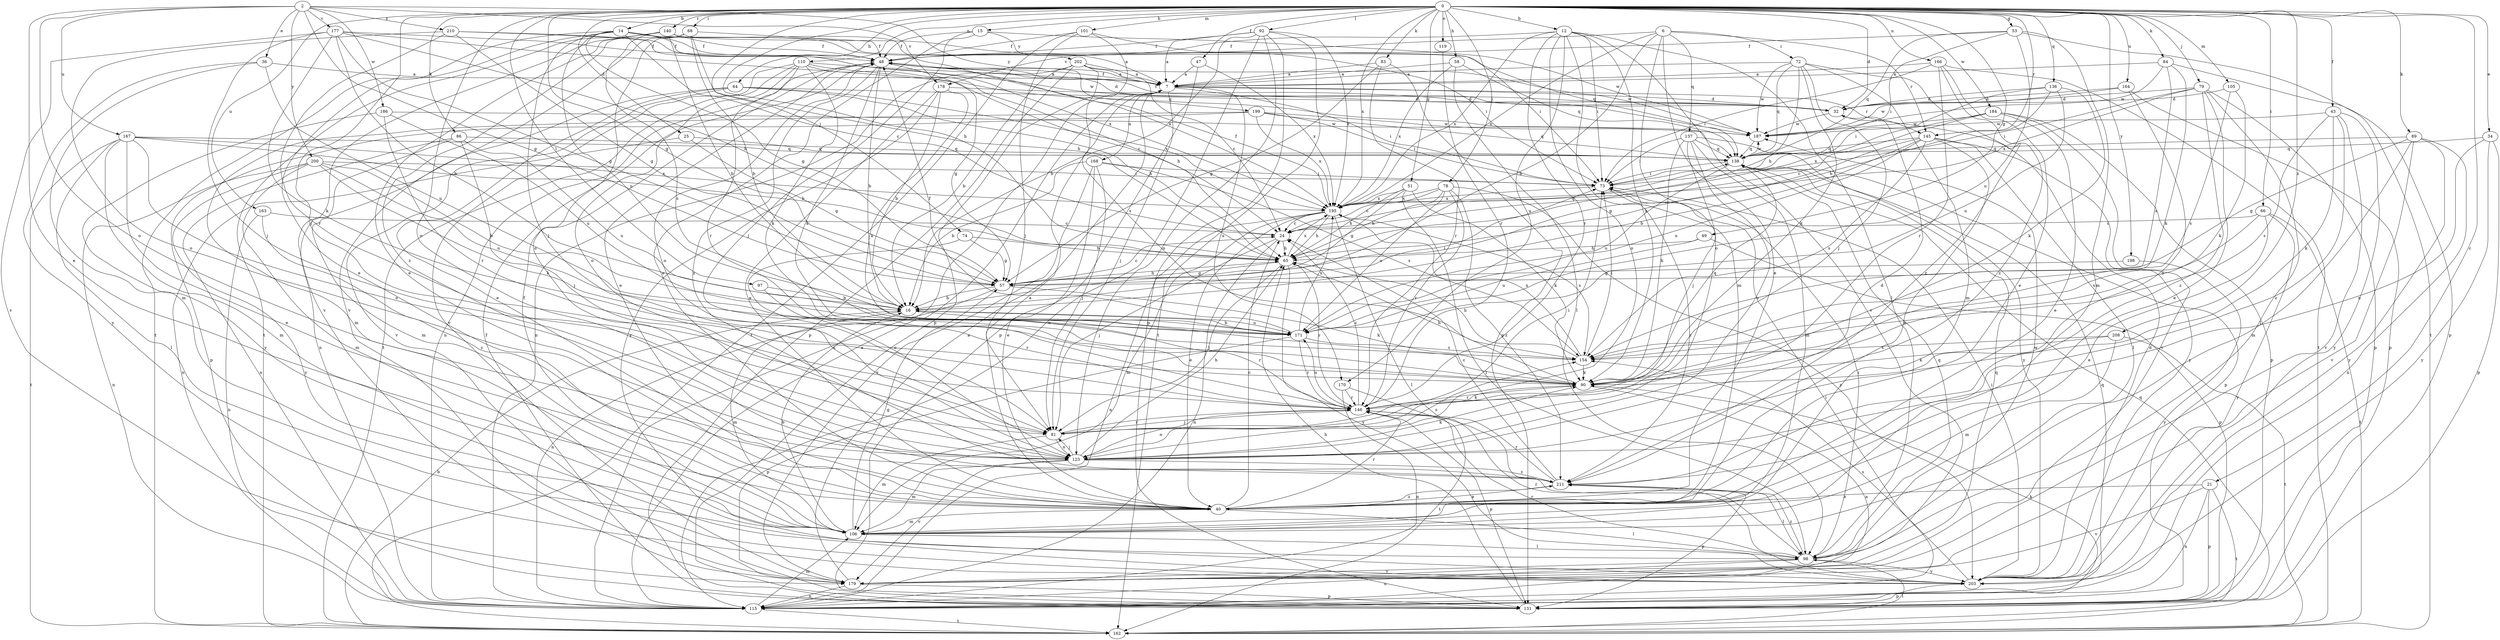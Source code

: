 strict digraph  {
0;
2;
6;
7;
12;
14;
15;
16;
21;
24;
25;
32;
34;
36;
40;
43;
47;
48;
49;
51;
53;
57;
58;
64;
65;
66;
68;
72;
73;
74;
78;
79;
81;
83;
84;
86;
89;
90;
92;
97;
98;
101;
105;
106;
110;
115;
119;
123;
131;
136;
137;
138;
140;
145;
146;
154;
162;
163;
164;
166;
167;
168;
170;
171;
177;
178;
179;
184;
186;
187;
195;
198;
199;
200;
202;
203;
208;
210;
211;
0 -> 12  [label=b];
0 -> 14  [label=b];
0 -> 15  [label=b];
0 -> 21  [label=c];
0 -> 25  [label=d];
0 -> 32  [label=d];
0 -> 34  [label=e];
0 -> 43  [label=f];
0 -> 47  [label=f];
0 -> 49  [label=g];
0 -> 51  [label=g];
0 -> 53  [label=g];
0 -> 57  [label=g];
0 -> 58  [label=h];
0 -> 64  [label=h];
0 -> 65  [label=h];
0 -> 66  [label=i];
0 -> 68  [label=i];
0 -> 74  [label=j];
0 -> 78  [label=j];
0 -> 79  [label=j];
0 -> 81  [label=j];
0 -> 83  [label=k];
0 -> 84  [label=k];
0 -> 86  [label=k];
0 -> 89  [label=k];
0 -> 92  [label=l];
0 -> 97  [label=l];
0 -> 101  [label=m];
0 -> 105  [label=m];
0 -> 110  [label=n];
0 -> 119  [label=o];
0 -> 123  [label=o];
0 -> 136  [label=q];
0 -> 140  [label=r];
0 -> 145  [label=r];
0 -> 163  [label=u];
0 -> 164  [label=u];
0 -> 166  [label=u];
0 -> 184  [label=w];
0 -> 195  [label=x];
0 -> 198  [label=y];
0 -> 208  [label=z];
2 -> 36  [label=e];
2 -> 40  [label=e];
2 -> 57  [label=g];
2 -> 123  [label=o];
2 -> 167  [label=u];
2 -> 177  [label=v];
2 -> 178  [label=v];
2 -> 186  [label=w];
2 -> 199  [label=y];
2 -> 200  [label=y];
2 -> 210  [label=z];
6 -> 16  [label=b];
6 -> 40  [label=e];
6 -> 72  [label=i];
6 -> 123  [label=o];
6 -> 137  [label=q];
6 -> 145  [label=r];
6 -> 178  [label=v];
6 -> 195  [label=x];
7 -> 32  [label=d];
7 -> 48  [label=f];
7 -> 73  [label=i];
7 -> 81  [label=j];
7 -> 115  [label=n];
7 -> 145  [label=r];
7 -> 168  [label=u];
7 -> 170  [label=u];
12 -> 48  [label=f];
12 -> 73  [label=i];
12 -> 90  [label=k];
12 -> 98  [label=l];
12 -> 106  [label=m];
12 -> 123  [label=o];
12 -> 146  [label=r];
12 -> 170  [label=u];
12 -> 179  [label=v];
12 -> 195  [label=x];
14 -> 7  [label=a];
14 -> 24  [label=c];
14 -> 40  [label=e];
14 -> 48  [label=f];
14 -> 57  [label=g];
14 -> 81  [label=j];
14 -> 138  [label=q];
14 -> 162  [label=t];
14 -> 171  [label=u];
14 -> 195  [label=x];
15 -> 40  [label=e];
15 -> 48  [label=f];
15 -> 81  [label=j];
15 -> 187  [label=w];
15 -> 202  [label=y];
16 -> 73  [label=i];
16 -> 106  [label=m];
16 -> 146  [label=r];
16 -> 171  [label=u];
21 -> 40  [label=e];
21 -> 115  [label=n];
21 -> 131  [label=p];
21 -> 162  [label=t];
21 -> 179  [label=v];
24 -> 65  [label=h];
24 -> 81  [label=j];
24 -> 115  [label=n];
24 -> 138  [label=q];
25 -> 57  [label=g];
25 -> 115  [label=n];
25 -> 138  [label=q];
32 -> 48  [label=f];
32 -> 187  [label=w];
34 -> 123  [label=o];
34 -> 131  [label=p];
34 -> 138  [label=q];
34 -> 203  [label=y];
36 -> 7  [label=a];
36 -> 106  [label=m];
36 -> 171  [label=u];
36 -> 203  [label=y];
40 -> 7  [label=a];
40 -> 24  [label=c];
40 -> 98  [label=l];
40 -> 106  [label=m];
40 -> 146  [label=r];
40 -> 211  [label=z];
43 -> 90  [label=k];
43 -> 154  [label=s];
43 -> 179  [label=v];
43 -> 187  [label=w];
43 -> 203  [label=y];
43 -> 211  [label=z];
47 -> 7  [label=a];
47 -> 131  [label=p];
47 -> 195  [label=x];
48 -> 7  [label=a];
48 -> 16  [label=b];
48 -> 32  [label=d];
48 -> 40  [label=e];
48 -> 57  [label=g];
48 -> 90  [label=k];
48 -> 115  [label=n];
48 -> 123  [label=o];
48 -> 211  [label=z];
49 -> 65  [label=h];
49 -> 131  [label=p];
49 -> 171  [label=u];
51 -> 57  [label=g];
51 -> 65  [label=h];
51 -> 90  [label=k];
51 -> 98  [label=l];
51 -> 195  [label=x];
53 -> 48  [label=f];
53 -> 73  [label=i];
53 -> 106  [label=m];
53 -> 138  [label=q];
53 -> 162  [label=t];
53 -> 171  [label=u];
57 -> 16  [label=b];
57 -> 24  [label=c];
57 -> 65  [label=h];
57 -> 90  [label=k];
57 -> 115  [label=n];
58 -> 7  [label=a];
58 -> 98  [label=l];
58 -> 138  [label=q];
58 -> 195  [label=x];
64 -> 32  [label=d];
64 -> 40  [label=e];
64 -> 65  [label=h];
64 -> 115  [label=n];
64 -> 179  [label=v];
64 -> 195  [label=x];
65 -> 57  [label=g];
65 -> 81  [label=j];
65 -> 146  [label=r];
65 -> 195  [label=x];
65 -> 203  [label=y];
66 -> 24  [label=c];
66 -> 40  [label=e];
66 -> 154  [label=s];
66 -> 162  [label=t];
66 -> 203  [label=y];
68 -> 16  [label=b];
68 -> 48  [label=f];
68 -> 65  [label=h];
68 -> 123  [label=o];
68 -> 179  [label=v];
68 -> 211  [label=z];
72 -> 7  [label=a];
72 -> 65  [label=h];
72 -> 81  [label=j];
72 -> 90  [label=k];
72 -> 106  [label=m];
72 -> 138  [label=q];
72 -> 187  [label=w];
72 -> 211  [label=z];
73 -> 195  [label=x];
73 -> 211  [label=z];
74 -> 57  [label=g];
74 -> 65  [label=h];
74 -> 123  [label=o];
78 -> 24  [label=c];
78 -> 65  [label=h];
78 -> 146  [label=r];
78 -> 171  [label=u];
78 -> 195  [label=x];
78 -> 203  [label=y];
78 -> 211  [label=z];
79 -> 32  [label=d];
79 -> 40  [label=e];
79 -> 73  [label=i];
79 -> 98  [label=l];
79 -> 131  [label=p];
79 -> 195  [label=x];
79 -> 211  [label=z];
81 -> 73  [label=i];
81 -> 106  [label=m];
81 -> 123  [label=o];
81 -> 146  [label=r];
83 -> 7  [label=a];
83 -> 57  [label=g];
83 -> 131  [label=p];
83 -> 146  [label=r];
84 -> 7  [label=a];
84 -> 90  [label=k];
84 -> 131  [label=p];
84 -> 154  [label=s];
84 -> 187  [label=w];
86 -> 81  [label=j];
86 -> 106  [label=m];
86 -> 115  [label=n];
86 -> 138  [label=q];
86 -> 171  [label=u];
89 -> 57  [label=g];
89 -> 106  [label=m];
89 -> 115  [label=n];
89 -> 138  [label=q];
89 -> 179  [label=v];
89 -> 203  [label=y];
90 -> 65  [label=h];
90 -> 115  [label=n];
90 -> 138  [label=q];
90 -> 146  [label=r];
92 -> 7  [label=a];
92 -> 16  [label=b];
92 -> 48  [label=f];
92 -> 115  [label=n];
92 -> 123  [label=o];
92 -> 131  [label=p];
92 -> 162  [label=t];
92 -> 195  [label=x];
97 -> 16  [label=b];
97 -> 146  [label=r];
98 -> 73  [label=i];
98 -> 115  [label=n];
98 -> 138  [label=q];
98 -> 146  [label=r];
98 -> 179  [label=v];
98 -> 187  [label=w];
98 -> 203  [label=y];
98 -> 211  [label=z];
101 -> 48  [label=f];
101 -> 73  [label=i];
101 -> 81  [label=j];
101 -> 131  [label=p];
101 -> 162  [label=t];
105 -> 32  [label=d];
105 -> 90  [label=k];
105 -> 154  [label=s];
106 -> 16  [label=b];
106 -> 48  [label=f];
106 -> 57  [label=g];
106 -> 98  [label=l];
110 -> 7  [label=a];
110 -> 24  [label=c];
110 -> 65  [label=h];
110 -> 90  [label=k];
110 -> 123  [label=o];
110 -> 146  [label=r];
110 -> 162  [label=t];
110 -> 179  [label=v];
115 -> 7  [label=a];
115 -> 73  [label=i];
115 -> 90  [label=k];
115 -> 106  [label=m];
115 -> 138  [label=q];
115 -> 162  [label=t];
119 -> 146  [label=r];
123 -> 32  [label=d];
123 -> 65  [label=h];
123 -> 81  [label=j];
123 -> 90  [label=k];
123 -> 106  [label=m];
123 -> 154  [label=s];
123 -> 179  [label=v];
123 -> 211  [label=z];
131 -> 48  [label=f];
131 -> 65  [label=h];
136 -> 32  [label=d];
136 -> 65  [label=h];
136 -> 73  [label=i];
136 -> 90  [label=k];
136 -> 171  [label=u];
137 -> 73  [label=i];
137 -> 81  [label=j];
137 -> 90  [label=k];
137 -> 106  [label=m];
137 -> 123  [label=o];
137 -> 138  [label=q];
137 -> 203  [label=y];
138 -> 73  [label=i];
138 -> 131  [label=p];
138 -> 171  [label=u];
138 -> 187  [label=w];
140 -> 16  [label=b];
140 -> 40  [label=e];
140 -> 48  [label=f];
140 -> 73  [label=i];
140 -> 154  [label=s];
140 -> 162  [label=t];
140 -> 179  [label=v];
140 -> 195  [label=x];
145 -> 16  [label=b];
145 -> 40  [label=e];
145 -> 57  [label=g];
145 -> 98  [label=l];
145 -> 138  [label=q];
145 -> 154  [label=s];
145 -> 171  [label=u];
145 -> 203  [label=y];
146 -> 24  [label=c];
146 -> 81  [label=j];
146 -> 90  [label=k];
146 -> 123  [label=o];
146 -> 131  [label=p];
146 -> 171  [label=u];
154 -> 65  [label=h];
154 -> 73  [label=i];
154 -> 90  [label=k];
154 -> 195  [label=x];
162 -> 16  [label=b];
162 -> 98  [label=l];
162 -> 138  [label=q];
163 -> 24  [label=c];
163 -> 115  [label=n];
163 -> 211  [label=z];
164 -> 32  [label=d];
164 -> 123  [label=o];
164 -> 131  [label=p];
164 -> 187  [label=w];
166 -> 7  [label=a];
166 -> 40  [label=e];
166 -> 73  [label=i];
166 -> 146  [label=r];
166 -> 162  [label=t];
166 -> 211  [label=z];
167 -> 40  [label=e];
167 -> 65  [label=h];
167 -> 98  [label=l];
167 -> 106  [label=m];
167 -> 123  [label=o];
167 -> 138  [label=q];
167 -> 162  [label=t];
167 -> 195  [label=x];
168 -> 16  [label=b];
168 -> 40  [label=e];
168 -> 73  [label=i];
168 -> 81  [label=j];
168 -> 154  [label=s];
168 -> 179  [label=v];
170 -> 115  [label=n];
170 -> 146  [label=r];
170 -> 162  [label=t];
171 -> 16  [label=b];
171 -> 48  [label=f];
171 -> 131  [label=p];
171 -> 146  [label=r];
171 -> 154  [label=s];
171 -> 195  [label=x];
177 -> 16  [label=b];
177 -> 48  [label=f];
177 -> 57  [label=g];
177 -> 65  [label=h];
177 -> 81  [label=j];
177 -> 90  [label=k];
177 -> 138  [label=q];
177 -> 179  [label=v];
178 -> 16  [label=b];
178 -> 32  [label=d];
178 -> 40  [label=e];
178 -> 90  [label=k];
178 -> 203  [label=y];
179 -> 7  [label=a];
179 -> 115  [label=n];
179 -> 131  [label=p];
179 -> 138  [label=q];
184 -> 24  [label=c];
184 -> 40  [label=e];
184 -> 131  [label=p];
184 -> 179  [label=v];
184 -> 187  [label=w];
184 -> 195  [label=x];
186 -> 146  [label=r];
186 -> 171  [label=u];
186 -> 187  [label=w];
186 -> 203  [label=y];
187 -> 138  [label=q];
195 -> 24  [label=c];
195 -> 40  [label=e];
195 -> 48  [label=f];
195 -> 65  [label=h];
195 -> 98  [label=l];
195 -> 106  [label=m];
195 -> 115  [label=n];
195 -> 154  [label=s];
198 -> 57  [label=g];
198 -> 203  [label=y];
199 -> 73  [label=i];
199 -> 106  [label=m];
199 -> 131  [label=p];
199 -> 138  [label=q];
199 -> 187  [label=w];
199 -> 195  [label=x];
200 -> 16  [label=b];
200 -> 73  [label=i];
200 -> 90  [label=k];
200 -> 106  [label=m];
200 -> 115  [label=n];
200 -> 171  [label=u];
200 -> 203  [label=y];
202 -> 7  [label=a];
202 -> 16  [label=b];
202 -> 24  [label=c];
202 -> 115  [label=n];
202 -> 131  [label=p];
202 -> 154  [label=s];
202 -> 187  [label=w];
203 -> 32  [label=d];
203 -> 73  [label=i];
203 -> 131  [label=p];
203 -> 146  [label=r];
203 -> 154  [label=s];
208 -> 90  [label=k];
208 -> 106  [label=m];
208 -> 154  [label=s];
208 -> 162  [label=t];
210 -> 48  [label=f];
210 -> 57  [label=g];
210 -> 123  [label=o];
210 -> 146  [label=r];
210 -> 187  [label=w];
211 -> 24  [label=c];
211 -> 40  [label=e];
211 -> 98  [label=l];
211 -> 131  [label=p];
211 -> 146  [label=r];
}

